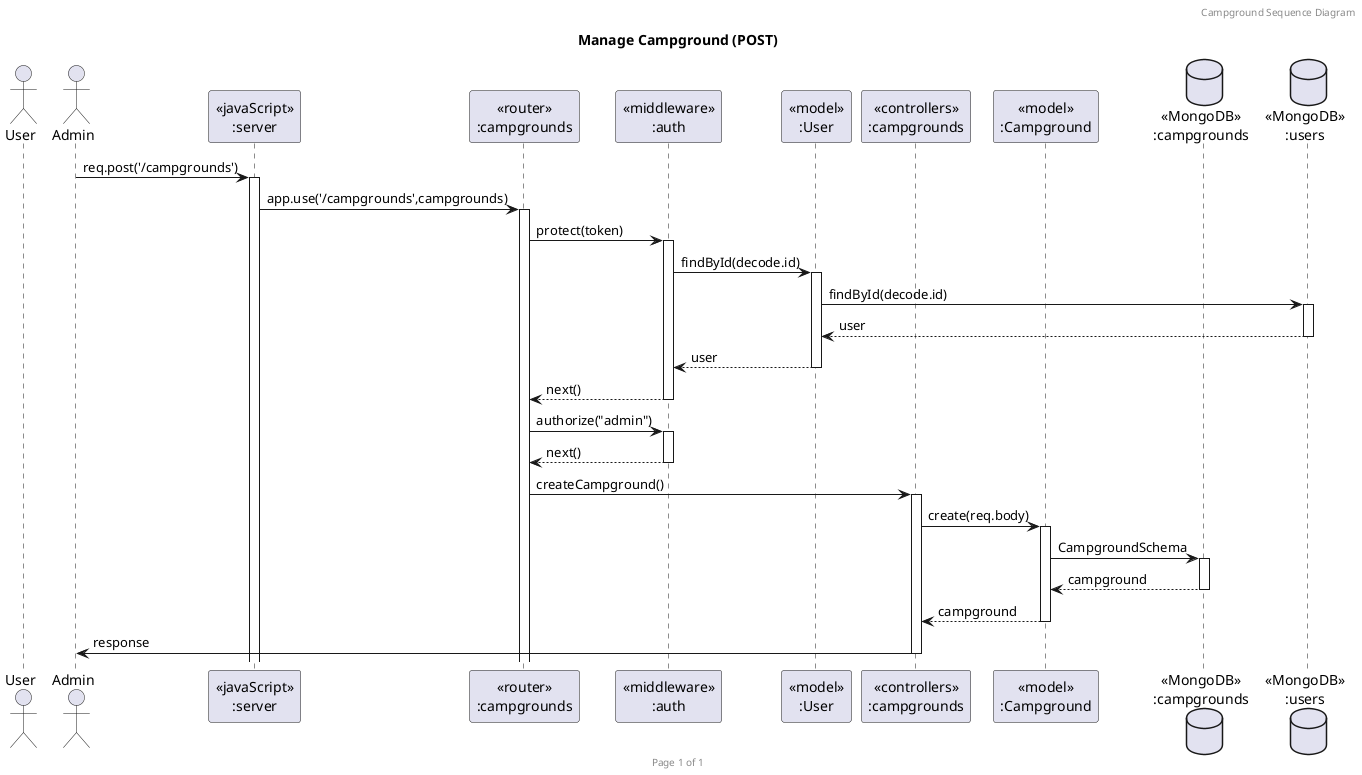 @startuml Manage Campground (POST)

header Campground Sequence Diagram
footer Page %page% of %lastpage%
title "Manage Campground (POST)"

actor "User" as user
actor "Admin" as admin
participant "<<javaScript>>\n:server" as server
participant "<<router>>\n:campgrounds" as routerCampgrounds
participant "<<middleware>>\n:auth" as middlewareAuth
participant "<<model>>\n:User" as modelUser
participant "<<controllers>>\n:campgrounds" as controllersCampgrounds
participant "<<model>>\n:Campground" as modelCampground
database "<<MongoDB>>\n:campgrounds" as CampgroundsDatabase
database "<<MongoDB>>\n:users" as UsersDatabase


admin->server ++:req.post('/campgrounds')
server->routerCampgrounds ++:app.use('/campgrounds',campgrounds)
routerCampgrounds -> middlewareAuth ++:protect(token)
middlewareAuth -> modelUser ++:findById(decode.id)
modelUser -> UsersDatabase ++:findById(decode.id)
UsersDatabase --> modelUser --:user
modelUser --> middlewareAuth --:user
middlewareAuth --> routerCampgrounds --:next()
routerCampgrounds -> middlewareAuth ++:authorize("admin")
middlewareAuth --> routerCampgrounds --:next()
routerCampgrounds -> controllersCampgrounds ++:createCampground()
controllersCampgrounds->modelCampground ++:create(req.body)
modelCampground ->CampgroundsDatabase ++:CampgroundSchema
CampgroundsDatabase --> modelCampground --:campground
controllersCampgrounds <-- modelCampground --:campground
controllersCampgrounds->admin --:response

@enduml
